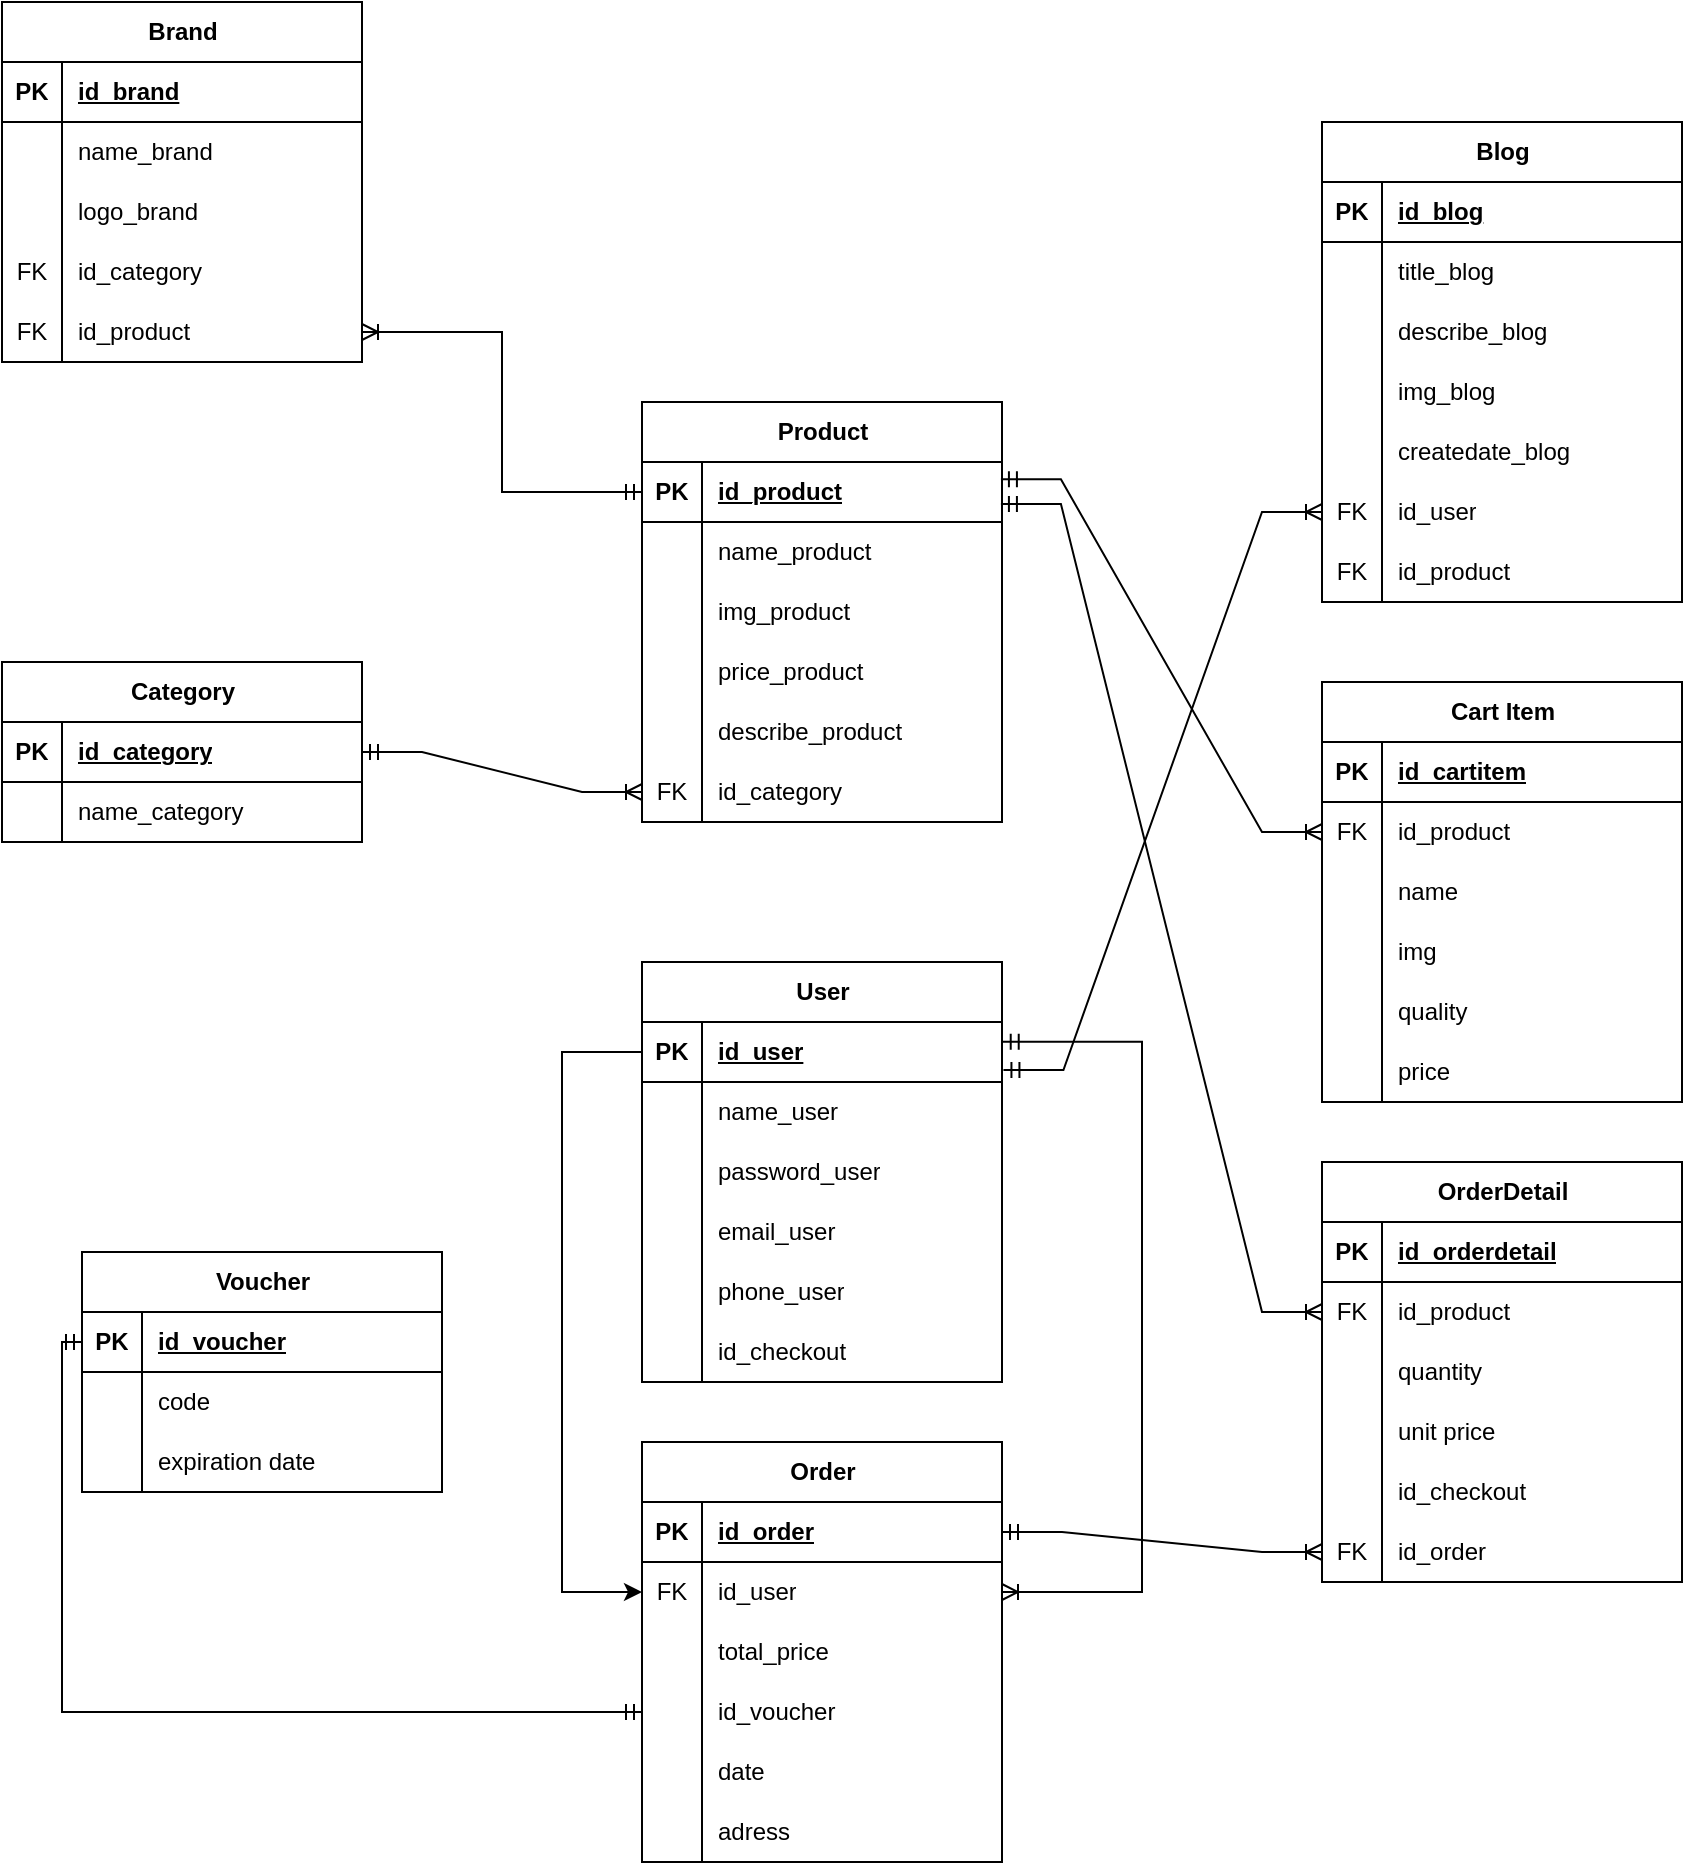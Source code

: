 <mxfile version="24.8.3">
  <diagram name="Page-1" id="K7slDZADMsd8zv0B4kbR">
    <mxGraphModel dx="1000" dy="497" grid="1" gridSize="10" guides="1" tooltips="1" connect="1" arrows="1" fold="1" page="1" pageScale="1" pageWidth="3300" pageHeight="4681" math="0" shadow="0">
      <root>
        <mxCell id="0" />
        <mxCell id="1" parent="0" />
        <mxCell id="FsPps8ygUMYfurW_3Z1m-11" value="Product" style="shape=table;startSize=30;container=1;collapsible=1;childLayout=tableLayout;fixedRows=1;rowLines=0;fontStyle=1;align=center;resizeLast=1;html=1;" parent="1" vertex="1">
          <mxGeometry x="990" y="390" width="180" height="210" as="geometry" />
        </mxCell>
        <mxCell id="FsPps8ygUMYfurW_3Z1m-12" value="" style="shape=tableRow;horizontal=0;startSize=0;swimlaneHead=0;swimlaneBody=0;fillColor=none;collapsible=0;dropTarget=0;points=[[0,0.5],[1,0.5]];portConstraint=eastwest;top=0;left=0;right=0;bottom=1;" parent="FsPps8ygUMYfurW_3Z1m-11" vertex="1">
          <mxGeometry y="30" width="180" height="30" as="geometry" />
        </mxCell>
        <mxCell id="FsPps8ygUMYfurW_3Z1m-13" value="PK" style="shape=partialRectangle;connectable=0;fillColor=none;top=0;left=0;bottom=0;right=0;fontStyle=1;overflow=hidden;whiteSpace=wrap;html=1;" parent="FsPps8ygUMYfurW_3Z1m-12" vertex="1">
          <mxGeometry width="30" height="30" as="geometry">
            <mxRectangle width="30" height="30" as="alternateBounds" />
          </mxGeometry>
        </mxCell>
        <mxCell id="FsPps8ygUMYfurW_3Z1m-14" value="id_product" style="shape=partialRectangle;connectable=0;fillColor=none;top=0;left=0;bottom=0;right=0;align=left;spacingLeft=6;fontStyle=5;overflow=hidden;whiteSpace=wrap;html=1;" parent="FsPps8ygUMYfurW_3Z1m-12" vertex="1">
          <mxGeometry x="30" width="150" height="30" as="geometry">
            <mxRectangle width="150" height="30" as="alternateBounds" />
          </mxGeometry>
        </mxCell>
        <mxCell id="FsPps8ygUMYfurW_3Z1m-15" value="" style="shape=tableRow;horizontal=0;startSize=0;swimlaneHead=0;swimlaneBody=0;fillColor=none;collapsible=0;dropTarget=0;points=[[0,0.5],[1,0.5]];portConstraint=eastwest;top=0;left=0;right=0;bottom=0;" parent="FsPps8ygUMYfurW_3Z1m-11" vertex="1">
          <mxGeometry y="60" width="180" height="30" as="geometry" />
        </mxCell>
        <mxCell id="FsPps8ygUMYfurW_3Z1m-16" value="" style="shape=partialRectangle;connectable=0;fillColor=none;top=0;left=0;bottom=0;right=0;editable=1;overflow=hidden;whiteSpace=wrap;html=1;" parent="FsPps8ygUMYfurW_3Z1m-15" vertex="1">
          <mxGeometry width="30" height="30" as="geometry">
            <mxRectangle width="30" height="30" as="alternateBounds" />
          </mxGeometry>
        </mxCell>
        <mxCell id="FsPps8ygUMYfurW_3Z1m-17" value="name_product" style="shape=partialRectangle;connectable=0;fillColor=none;top=0;left=0;bottom=0;right=0;align=left;spacingLeft=6;overflow=hidden;whiteSpace=wrap;html=1;" parent="FsPps8ygUMYfurW_3Z1m-15" vertex="1">
          <mxGeometry x="30" width="150" height="30" as="geometry">
            <mxRectangle width="150" height="30" as="alternateBounds" />
          </mxGeometry>
        </mxCell>
        <mxCell id="FsPps8ygUMYfurW_3Z1m-18" value="" style="shape=tableRow;horizontal=0;startSize=0;swimlaneHead=0;swimlaneBody=0;fillColor=none;collapsible=0;dropTarget=0;points=[[0,0.5],[1,0.5]];portConstraint=eastwest;top=0;left=0;right=0;bottom=0;" parent="FsPps8ygUMYfurW_3Z1m-11" vertex="1">
          <mxGeometry y="90" width="180" height="30" as="geometry" />
        </mxCell>
        <mxCell id="FsPps8ygUMYfurW_3Z1m-19" value="" style="shape=partialRectangle;connectable=0;fillColor=none;top=0;left=0;bottom=0;right=0;editable=1;overflow=hidden;whiteSpace=wrap;html=1;" parent="FsPps8ygUMYfurW_3Z1m-18" vertex="1">
          <mxGeometry width="30" height="30" as="geometry">
            <mxRectangle width="30" height="30" as="alternateBounds" />
          </mxGeometry>
        </mxCell>
        <mxCell id="FsPps8ygUMYfurW_3Z1m-20" value="img_product&lt;span style=&quot;white-space: pre;&quot;&gt;&#x9;&lt;/span&gt;" style="shape=partialRectangle;connectable=0;fillColor=none;top=0;left=0;bottom=0;right=0;align=left;spacingLeft=6;overflow=hidden;whiteSpace=wrap;html=1;" parent="FsPps8ygUMYfurW_3Z1m-18" vertex="1">
          <mxGeometry x="30" width="150" height="30" as="geometry">
            <mxRectangle width="150" height="30" as="alternateBounds" />
          </mxGeometry>
        </mxCell>
        <mxCell id="FsPps8ygUMYfurW_3Z1m-21" value="" style="shape=tableRow;horizontal=0;startSize=0;swimlaneHead=0;swimlaneBody=0;fillColor=none;collapsible=0;dropTarget=0;points=[[0,0.5],[1,0.5]];portConstraint=eastwest;top=0;left=0;right=0;bottom=0;" parent="FsPps8ygUMYfurW_3Z1m-11" vertex="1">
          <mxGeometry y="120" width="180" height="30" as="geometry" />
        </mxCell>
        <mxCell id="FsPps8ygUMYfurW_3Z1m-22" value="" style="shape=partialRectangle;connectable=0;fillColor=none;top=0;left=0;bottom=0;right=0;editable=1;overflow=hidden;whiteSpace=wrap;html=1;" parent="FsPps8ygUMYfurW_3Z1m-21" vertex="1">
          <mxGeometry width="30" height="30" as="geometry">
            <mxRectangle width="30" height="30" as="alternateBounds" />
          </mxGeometry>
        </mxCell>
        <mxCell id="FsPps8ygUMYfurW_3Z1m-23" value="price_product" style="shape=partialRectangle;connectable=0;fillColor=none;top=0;left=0;bottom=0;right=0;align=left;spacingLeft=6;overflow=hidden;whiteSpace=wrap;html=1;" parent="FsPps8ygUMYfurW_3Z1m-21" vertex="1">
          <mxGeometry x="30" width="150" height="30" as="geometry">
            <mxRectangle width="150" height="30" as="alternateBounds" />
          </mxGeometry>
        </mxCell>
        <mxCell id="FsPps8ygUMYfurW_3Z1m-24" value="" style="shape=tableRow;horizontal=0;startSize=0;swimlaneHead=0;swimlaneBody=0;fillColor=none;collapsible=0;dropTarget=0;points=[[0,0.5],[1,0.5]];portConstraint=eastwest;top=0;left=0;right=0;bottom=0;" parent="FsPps8ygUMYfurW_3Z1m-11" vertex="1">
          <mxGeometry y="150" width="180" height="30" as="geometry" />
        </mxCell>
        <mxCell id="FsPps8ygUMYfurW_3Z1m-25" value="" style="shape=partialRectangle;connectable=0;fillColor=none;top=0;left=0;bottom=0;right=0;editable=1;overflow=hidden;whiteSpace=wrap;html=1;" parent="FsPps8ygUMYfurW_3Z1m-24" vertex="1">
          <mxGeometry width="30" height="30" as="geometry">
            <mxRectangle width="30" height="30" as="alternateBounds" />
          </mxGeometry>
        </mxCell>
        <mxCell id="FsPps8ygUMYfurW_3Z1m-26" value="describe_product" style="shape=partialRectangle;connectable=0;fillColor=none;top=0;left=0;bottom=0;right=0;align=left;spacingLeft=6;overflow=hidden;whiteSpace=wrap;html=1;" parent="FsPps8ygUMYfurW_3Z1m-24" vertex="1">
          <mxGeometry x="30" width="150" height="30" as="geometry">
            <mxRectangle width="150" height="30" as="alternateBounds" />
          </mxGeometry>
        </mxCell>
        <mxCell id="FsPps8ygUMYfurW_3Z1m-27" value="" style="shape=tableRow;horizontal=0;startSize=0;swimlaneHead=0;swimlaneBody=0;fillColor=none;collapsible=0;dropTarget=0;points=[[0,0.5],[1,0.5]];portConstraint=eastwest;top=0;left=0;right=0;bottom=0;" parent="FsPps8ygUMYfurW_3Z1m-11" vertex="1">
          <mxGeometry y="180" width="180" height="30" as="geometry" />
        </mxCell>
        <mxCell id="FsPps8ygUMYfurW_3Z1m-28" value="FK" style="shape=partialRectangle;connectable=0;fillColor=none;top=0;left=0;bottom=0;right=0;editable=1;overflow=hidden;whiteSpace=wrap;html=1;" parent="FsPps8ygUMYfurW_3Z1m-27" vertex="1">
          <mxGeometry width="30" height="30" as="geometry">
            <mxRectangle width="30" height="30" as="alternateBounds" />
          </mxGeometry>
        </mxCell>
        <mxCell id="FsPps8ygUMYfurW_3Z1m-29" value="id_category" style="shape=partialRectangle;connectable=0;fillColor=none;top=0;left=0;bottom=0;right=0;align=left;spacingLeft=6;overflow=hidden;whiteSpace=wrap;html=1;" parent="FsPps8ygUMYfurW_3Z1m-27" vertex="1">
          <mxGeometry x="30" width="150" height="30" as="geometry">
            <mxRectangle width="150" height="30" as="alternateBounds" />
          </mxGeometry>
        </mxCell>
        <mxCell id="FsPps8ygUMYfurW_3Z1m-30" value="Category" style="shape=table;startSize=30;container=1;collapsible=1;childLayout=tableLayout;fixedRows=1;rowLines=0;fontStyle=1;align=center;resizeLast=1;html=1;" parent="1" vertex="1">
          <mxGeometry x="670" y="520" width="180" height="90" as="geometry" />
        </mxCell>
        <mxCell id="FsPps8ygUMYfurW_3Z1m-31" value="" style="shape=tableRow;horizontal=0;startSize=0;swimlaneHead=0;swimlaneBody=0;fillColor=none;collapsible=0;dropTarget=0;points=[[0,0.5],[1,0.5]];portConstraint=eastwest;top=0;left=0;right=0;bottom=1;" parent="FsPps8ygUMYfurW_3Z1m-30" vertex="1">
          <mxGeometry y="30" width="180" height="30" as="geometry" />
        </mxCell>
        <mxCell id="FsPps8ygUMYfurW_3Z1m-32" value="PK" style="shape=partialRectangle;connectable=0;fillColor=none;top=0;left=0;bottom=0;right=0;fontStyle=1;overflow=hidden;whiteSpace=wrap;html=1;" parent="FsPps8ygUMYfurW_3Z1m-31" vertex="1">
          <mxGeometry width="30" height="30" as="geometry">
            <mxRectangle width="30" height="30" as="alternateBounds" />
          </mxGeometry>
        </mxCell>
        <mxCell id="FsPps8ygUMYfurW_3Z1m-33" value="id_category" style="shape=partialRectangle;connectable=0;fillColor=none;top=0;left=0;bottom=0;right=0;align=left;spacingLeft=6;fontStyle=5;overflow=hidden;whiteSpace=wrap;html=1;" parent="FsPps8ygUMYfurW_3Z1m-31" vertex="1">
          <mxGeometry x="30" width="150" height="30" as="geometry">
            <mxRectangle width="150" height="30" as="alternateBounds" />
          </mxGeometry>
        </mxCell>
        <mxCell id="FsPps8ygUMYfurW_3Z1m-34" value="" style="shape=tableRow;horizontal=0;startSize=0;swimlaneHead=0;swimlaneBody=0;fillColor=none;collapsible=0;dropTarget=0;points=[[0,0.5],[1,0.5]];portConstraint=eastwest;top=0;left=0;right=0;bottom=0;" parent="FsPps8ygUMYfurW_3Z1m-30" vertex="1">
          <mxGeometry y="60" width="180" height="30" as="geometry" />
        </mxCell>
        <mxCell id="FsPps8ygUMYfurW_3Z1m-35" value="" style="shape=partialRectangle;connectable=0;fillColor=none;top=0;left=0;bottom=0;right=0;editable=1;overflow=hidden;whiteSpace=wrap;html=1;" parent="FsPps8ygUMYfurW_3Z1m-34" vertex="1">
          <mxGeometry width="30" height="30" as="geometry">
            <mxRectangle width="30" height="30" as="alternateBounds" />
          </mxGeometry>
        </mxCell>
        <mxCell id="FsPps8ygUMYfurW_3Z1m-36" value="name_category" style="shape=partialRectangle;connectable=0;fillColor=none;top=0;left=0;bottom=0;right=0;align=left;spacingLeft=6;overflow=hidden;whiteSpace=wrap;html=1;" parent="FsPps8ygUMYfurW_3Z1m-34" vertex="1">
          <mxGeometry x="30" width="150" height="30" as="geometry">
            <mxRectangle width="150" height="30" as="alternateBounds" />
          </mxGeometry>
        </mxCell>
        <mxCell id="FsPps8ygUMYfurW_3Z1m-49" value="OrderDetail" style="shape=table;startSize=30;container=1;collapsible=1;childLayout=tableLayout;fixedRows=1;rowLines=0;fontStyle=1;align=center;resizeLast=1;html=1;" parent="1" vertex="1">
          <mxGeometry x="1330" y="770" width="180" height="210" as="geometry" />
        </mxCell>
        <mxCell id="FsPps8ygUMYfurW_3Z1m-50" value="" style="shape=tableRow;horizontal=0;startSize=0;swimlaneHead=0;swimlaneBody=0;fillColor=none;collapsible=0;dropTarget=0;points=[[0,0.5],[1,0.5]];portConstraint=eastwest;top=0;left=0;right=0;bottom=1;" parent="FsPps8ygUMYfurW_3Z1m-49" vertex="1">
          <mxGeometry y="30" width="180" height="30" as="geometry" />
        </mxCell>
        <mxCell id="FsPps8ygUMYfurW_3Z1m-51" value="PK" style="shape=partialRectangle;connectable=0;fillColor=none;top=0;left=0;bottom=0;right=0;fontStyle=1;overflow=hidden;whiteSpace=wrap;html=1;" parent="FsPps8ygUMYfurW_3Z1m-50" vertex="1">
          <mxGeometry width="30" height="30" as="geometry">
            <mxRectangle width="30" height="30" as="alternateBounds" />
          </mxGeometry>
        </mxCell>
        <mxCell id="FsPps8ygUMYfurW_3Z1m-52" value="id_orderdetail" style="shape=partialRectangle;connectable=0;fillColor=none;top=0;left=0;bottom=0;right=0;align=left;spacingLeft=6;fontStyle=5;overflow=hidden;whiteSpace=wrap;html=1;" parent="FsPps8ygUMYfurW_3Z1m-50" vertex="1">
          <mxGeometry x="30" width="150" height="30" as="geometry">
            <mxRectangle width="150" height="30" as="alternateBounds" />
          </mxGeometry>
        </mxCell>
        <mxCell id="FsPps8ygUMYfurW_3Z1m-53" value="" style="shape=tableRow;horizontal=0;startSize=0;swimlaneHead=0;swimlaneBody=0;fillColor=none;collapsible=0;dropTarget=0;points=[[0,0.5],[1,0.5]];portConstraint=eastwest;top=0;left=0;right=0;bottom=0;" parent="FsPps8ygUMYfurW_3Z1m-49" vertex="1">
          <mxGeometry y="60" width="180" height="30" as="geometry" />
        </mxCell>
        <mxCell id="FsPps8ygUMYfurW_3Z1m-54" value="FK" style="shape=partialRectangle;connectable=0;fillColor=none;top=0;left=0;bottom=0;right=0;editable=1;overflow=hidden;whiteSpace=wrap;html=1;" parent="FsPps8ygUMYfurW_3Z1m-53" vertex="1">
          <mxGeometry width="30" height="30" as="geometry">
            <mxRectangle width="30" height="30" as="alternateBounds" />
          </mxGeometry>
        </mxCell>
        <mxCell id="FsPps8ygUMYfurW_3Z1m-55" value="id_product" style="shape=partialRectangle;connectable=0;fillColor=none;top=0;left=0;bottom=0;right=0;align=left;spacingLeft=6;overflow=hidden;whiteSpace=wrap;html=1;" parent="FsPps8ygUMYfurW_3Z1m-53" vertex="1">
          <mxGeometry x="30" width="150" height="30" as="geometry">
            <mxRectangle width="150" height="30" as="alternateBounds" />
          </mxGeometry>
        </mxCell>
        <mxCell id="FsPps8ygUMYfurW_3Z1m-56" value="" style="shape=tableRow;horizontal=0;startSize=0;swimlaneHead=0;swimlaneBody=0;fillColor=none;collapsible=0;dropTarget=0;points=[[0,0.5],[1,0.5]];portConstraint=eastwest;top=0;left=0;right=0;bottom=0;" parent="FsPps8ygUMYfurW_3Z1m-49" vertex="1">
          <mxGeometry y="90" width="180" height="30" as="geometry" />
        </mxCell>
        <mxCell id="FsPps8ygUMYfurW_3Z1m-57" value="" style="shape=partialRectangle;connectable=0;fillColor=none;top=0;left=0;bottom=0;right=0;editable=1;overflow=hidden;whiteSpace=wrap;html=1;" parent="FsPps8ygUMYfurW_3Z1m-56" vertex="1">
          <mxGeometry width="30" height="30" as="geometry">
            <mxRectangle width="30" height="30" as="alternateBounds" />
          </mxGeometry>
        </mxCell>
        <mxCell id="FsPps8ygUMYfurW_3Z1m-58" value="quantity" style="shape=partialRectangle;connectable=0;fillColor=none;top=0;left=0;bottom=0;right=0;align=left;spacingLeft=6;overflow=hidden;whiteSpace=wrap;html=1;" parent="FsPps8ygUMYfurW_3Z1m-56" vertex="1">
          <mxGeometry x="30" width="150" height="30" as="geometry">
            <mxRectangle width="150" height="30" as="alternateBounds" />
          </mxGeometry>
        </mxCell>
        <mxCell id="FsPps8ygUMYfurW_3Z1m-59" value="" style="shape=tableRow;horizontal=0;startSize=0;swimlaneHead=0;swimlaneBody=0;fillColor=none;collapsible=0;dropTarget=0;points=[[0,0.5],[1,0.5]];portConstraint=eastwest;top=0;left=0;right=0;bottom=0;" parent="FsPps8ygUMYfurW_3Z1m-49" vertex="1">
          <mxGeometry y="120" width="180" height="30" as="geometry" />
        </mxCell>
        <mxCell id="FsPps8ygUMYfurW_3Z1m-60" value="" style="shape=partialRectangle;connectable=0;fillColor=none;top=0;left=0;bottom=0;right=0;editable=1;overflow=hidden;whiteSpace=wrap;html=1;" parent="FsPps8ygUMYfurW_3Z1m-59" vertex="1">
          <mxGeometry width="30" height="30" as="geometry">
            <mxRectangle width="30" height="30" as="alternateBounds" />
          </mxGeometry>
        </mxCell>
        <mxCell id="FsPps8ygUMYfurW_3Z1m-61" value="unit price" style="shape=partialRectangle;connectable=0;fillColor=none;top=0;left=0;bottom=0;right=0;align=left;spacingLeft=6;overflow=hidden;whiteSpace=wrap;html=1;" parent="FsPps8ygUMYfurW_3Z1m-59" vertex="1">
          <mxGeometry x="30" width="150" height="30" as="geometry">
            <mxRectangle width="150" height="30" as="alternateBounds" />
          </mxGeometry>
        </mxCell>
        <mxCell id="FsPps8ygUMYfurW_3Z1m-62" value="" style="shape=tableRow;horizontal=0;startSize=0;swimlaneHead=0;swimlaneBody=0;fillColor=none;collapsible=0;dropTarget=0;points=[[0,0.5],[1,0.5]];portConstraint=eastwest;top=0;left=0;right=0;bottom=0;" parent="FsPps8ygUMYfurW_3Z1m-49" vertex="1">
          <mxGeometry y="150" width="180" height="30" as="geometry" />
        </mxCell>
        <mxCell id="FsPps8ygUMYfurW_3Z1m-63" value="" style="shape=partialRectangle;connectable=0;fillColor=none;top=0;left=0;bottom=0;right=0;editable=1;overflow=hidden;whiteSpace=wrap;html=1;" parent="FsPps8ygUMYfurW_3Z1m-62" vertex="1">
          <mxGeometry width="30" height="30" as="geometry">
            <mxRectangle width="30" height="30" as="alternateBounds" />
          </mxGeometry>
        </mxCell>
        <mxCell id="FsPps8ygUMYfurW_3Z1m-64" value="id_checkout" style="shape=partialRectangle;connectable=0;fillColor=none;top=0;left=0;bottom=0;right=0;align=left;spacingLeft=6;overflow=hidden;whiteSpace=wrap;html=1;" parent="FsPps8ygUMYfurW_3Z1m-62" vertex="1">
          <mxGeometry x="30" width="150" height="30" as="geometry">
            <mxRectangle width="150" height="30" as="alternateBounds" />
          </mxGeometry>
        </mxCell>
        <mxCell id="FsPps8ygUMYfurW_3Z1m-167" value="" style="shape=tableRow;horizontal=0;startSize=0;swimlaneHead=0;swimlaneBody=0;fillColor=none;collapsible=0;dropTarget=0;points=[[0,0.5],[1,0.5]];portConstraint=eastwest;top=0;left=0;right=0;bottom=0;" parent="FsPps8ygUMYfurW_3Z1m-49" vertex="1">
          <mxGeometry y="180" width="180" height="30" as="geometry" />
        </mxCell>
        <mxCell id="FsPps8ygUMYfurW_3Z1m-168" value="FK" style="shape=partialRectangle;connectable=0;fillColor=none;top=0;left=0;bottom=0;right=0;editable=1;overflow=hidden;whiteSpace=wrap;html=1;" parent="FsPps8ygUMYfurW_3Z1m-167" vertex="1">
          <mxGeometry width="30" height="30" as="geometry">
            <mxRectangle width="30" height="30" as="alternateBounds" />
          </mxGeometry>
        </mxCell>
        <mxCell id="FsPps8ygUMYfurW_3Z1m-169" value="id_order" style="shape=partialRectangle;connectable=0;fillColor=none;top=0;left=0;bottom=0;right=0;align=left;spacingLeft=6;overflow=hidden;whiteSpace=wrap;html=1;" parent="FsPps8ygUMYfurW_3Z1m-167" vertex="1">
          <mxGeometry x="30" width="150" height="30" as="geometry">
            <mxRectangle width="150" height="30" as="alternateBounds" />
          </mxGeometry>
        </mxCell>
        <mxCell id="FsPps8ygUMYfurW_3Z1m-86" value="User" style="shape=table;startSize=30;container=1;collapsible=1;childLayout=tableLayout;fixedRows=1;rowLines=0;fontStyle=1;align=center;resizeLast=1;html=1;" parent="1" vertex="1">
          <mxGeometry x="990" y="670" width="180" height="210" as="geometry" />
        </mxCell>
        <mxCell id="FsPps8ygUMYfurW_3Z1m-87" value="" style="shape=tableRow;horizontal=0;startSize=0;swimlaneHead=0;swimlaneBody=0;fillColor=none;collapsible=0;dropTarget=0;points=[[0,0.5],[1,0.5]];portConstraint=eastwest;top=0;left=0;right=0;bottom=1;" parent="FsPps8ygUMYfurW_3Z1m-86" vertex="1">
          <mxGeometry y="30" width="180" height="30" as="geometry" />
        </mxCell>
        <mxCell id="FsPps8ygUMYfurW_3Z1m-88" value="PK" style="shape=partialRectangle;connectable=0;fillColor=none;top=0;left=0;bottom=0;right=0;fontStyle=1;overflow=hidden;whiteSpace=wrap;html=1;" parent="FsPps8ygUMYfurW_3Z1m-87" vertex="1">
          <mxGeometry width="30" height="30" as="geometry">
            <mxRectangle width="30" height="30" as="alternateBounds" />
          </mxGeometry>
        </mxCell>
        <mxCell id="FsPps8ygUMYfurW_3Z1m-89" value="id_user" style="shape=partialRectangle;connectable=0;fillColor=none;top=0;left=0;bottom=0;right=0;align=left;spacingLeft=6;fontStyle=5;overflow=hidden;whiteSpace=wrap;html=1;" parent="FsPps8ygUMYfurW_3Z1m-87" vertex="1">
          <mxGeometry x="30" width="150" height="30" as="geometry">
            <mxRectangle width="150" height="30" as="alternateBounds" />
          </mxGeometry>
        </mxCell>
        <mxCell id="FsPps8ygUMYfurW_3Z1m-90" value="" style="shape=tableRow;horizontal=0;startSize=0;swimlaneHead=0;swimlaneBody=0;fillColor=none;collapsible=0;dropTarget=0;points=[[0,0.5],[1,0.5]];portConstraint=eastwest;top=0;left=0;right=0;bottom=0;" parent="FsPps8ygUMYfurW_3Z1m-86" vertex="1">
          <mxGeometry y="60" width="180" height="30" as="geometry" />
        </mxCell>
        <mxCell id="FsPps8ygUMYfurW_3Z1m-91" value="" style="shape=partialRectangle;connectable=0;fillColor=none;top=0;left=0;bottom=0;right=0;editable=1;overflow=hidden;whiteSpace=wrap;html=1;" parent="FsPps8ygUMYfurW_3Z1m-90" vertex="1">
          <mxGeometry width="30" height="30" as="geometry">
            <mxRectangle width="30" height="30" as="alternateBounds" />
          </mxGeometry>
        </mxCell>
        <mxCell id="FsPps8ygUMYfurW_3Z1m-92" value="name_user" style="shape=partialRectangle;connectable=0;fillColor=none;top=0;left=0;bottom=0;right=0;align=left;spacingLeft=6;overflow=hidden;whiteSpace=wrap;html=1;" parent="FsPps8ygUMYfurW_3Z1m-90" vertex="1">
          <mxGeometry x="30" width="150" height="30" as="geometry">
            <mxRectangle width="150" height="30" as="alternateBounds" />
          </mxGeometry>
        </mxCell>
        <mxCell id="FsPps8ygUMYfurW_3Z1m-93" value="" style="shape=tableRow;horizontal=0;startSize=0;swimlaneHead=0;swimlaneBody=0;fillColor=none;collapsible=0;dropTarget=0;points=[[0,0.5],[1,0.5]];portConstraint=eastwest;top=0;left=0;right=0;bottom=0;" parent="FsPps8ygUMYfurW_3Z1m-86" vertex="1">
          <mxGeometry y="90" width="180" height="30" as="geometry" />
        </mxCell>
        <mxCell id="FsPps8ygUMYfurW_3Z1m-94" value="" style="shape=partialRectangle;connectable=0;fillColor=none;top=0;left=0;bottom=0;right=0;editable=1;overflow=hidden;whiteSpace=wrap;html=1;" parent="FsPps8ygUMYfurW_3Z1m-93" vertex="1">
          <mxGeometry width="30" height="30" as="geometry">
            <mxRectangle width="30" height="30" as="alternateBounds" />
          </mxGeometry>
        </mxCell>
        <mxCell id="FsPps8ygUMYfurW_3Z1m-95" value="password_user" style="shape=partialRectangle;connectable=0;fillColor=none;top=0;left=0;bottom=0;right=0;align=left;spacingLeft=6;overflow=hidden;whiteSpace=wrap;html=1;" parent="FsPps8ygUMYfurW_3Z1m-93" vertex="1">
          <mxGeometry x="30" width="150" height="30" as="geometry">
            <mxRectangle width="150" height="30" as="alternateBounds" />
          </mxGeometry>
        </mxCell>
        <mxCell id="FsPps8ygUMYfurW_3Z1m-96" value="" style="shape=tableRow;horizontal=0;startSize=0;swimlaneHead=0;swimlaneBody=0;fillColor=none;collapsible=0;dropTarget=0;points=[[0,0.5],[1,0.5]];portConstraint=eastwest;top=0;left=0;right=0;bottom=0;" parent="FsPps8ygUMYfurW_3Z1m-86" vertex="1">
          <mxGeometry y="120" width="180" height="30" as="geometry" />
        </mxCell>
        <mxCell id="FsPps8ygUMYfurW_3Z1m-97" value="" style="shape=partialRectangle;connectable=0;fillColor=none;top=0;left=0;bottom=0;right=0;editable=1;overflow=hidden;whiteSpace=wrap;html=1;" parent="FsPps8ygUMYfurW_3Z1m-96" vertex="1">
          <mxGeometry width="30" height="30" as="geometry">
            <mxRectangle width="30" height="30" as="alternateBounds" />
          </mxGeometry>
        </mxCell>
        <mxCell id="FsPps8ygUMYfurW_3Z1m-98" value="email_user" style="shape=partialRectangle;connectable=0;fillColor=none;top=0;left=0;bottom=0;right=0;align=left;spacingLeft=6;overflow=hidden;whiteSpace=wrap;html=1;" parent="FsPps8ygUMYfurW_3Z1m-96" vertex="1">
          <mxGeometry x="30" width="150" height="30" as="geometry">
            <mxRectangle width="150" height="30" as="alternateBounds" />
          </mxGeometry>
        </mxCell>
        <mxCell id="FsPps8ygUMYfurW_3Z1m-99" value="" style="shape=tableRow;horizontal=0;startSize=0;swimlaneHead=0;swimlaneBody=0;fillColor=none;collapsible=0;dropTarget=0;points=[[0,0.5],[1,0.5]];portConstraint=eastwest;top=0;left=0;right=0;bottom=0;" parent="FsPps8ygUMYfurW_3Z1m-86" vertex="1">
          <mxGeometry y="150" width="180" height="30" as="geometry" />
        </mxCell>
        <mxCell id="FsPps8ygUMYfurW_3Z1m-100" value="" style="shape=partialRectangle;connectable=0;fillColor=none;top=0;left=0;bottom=0;right=0;editable=1;overflow=hidden;whiteSpace=wrap;html=1;" parent="FsPps8ygUMYfurW_3Z1m-99" vertex="1">
          <mxGeometry width="30" height="30" as="geometry">
            <mxRectangle width="30" height="30" as="alternateBounds" />
          </mxGeometry>
        </mxCell>
        <mxCell id="FsPps8ygUMYfurW_3Z1m-101" value="phone_user" style="shape=partialRectangle;connectable=0;fillColor=none;top=0;left=0;bottom=0;right=0;align=left;spacingLeft=6;overflow=hidden;whiteSpace=wrap;html=1;" parent="FsPps8ygUMYfurW_3Z1m-99" vertex="1">
          <mxGeometry x="30" width="150" height="30" as="geometry">
            <mxRectangle width="150" height="30" as="alternateBounds" />
          </mxGeometry>
        </mxCell>
        <mxCell id="FsPps8ygUMYfurW_3Z1m-102" value="" style="shape=tableRow;horizontal=0;startSize=0;swimlaneHead=0;swimlaneBody=0;fillColor=none;collapsible=0;dropTarget=0;points=[[0,0.5],[1,0.5]];portConstraint=eastwest;top=0;left=0;right=0;bottom=0;" parent="FsPps8ygUMYfurW_3Z1m-86" vertex="1">
          <mxGeometry y="180" width="180" height="30" as="geometry" />
        </mxCell>
        <mxCell id="FsPps8ygUMYfurW_3Z1m-103" value="" style="shape=partialRectangle;connectable=0;fillColor=none;top=0;left=0;bottom=0;right=0;editable=1;overflow=hidden;whiteSpace=wrap;html=1;" parent="FsPps8ygUMYfurW_3Z1m-102" vertex="1">
          <mxGeometry width="30" height="30" as="geometry">
            <mxRectangle width="30" height="30" as="alternateBounds" />
          </mxGeometry>
        </mxCell>
        <mxCell id="FsPps8ygUMYfurW_3Z1m-104" value="id_checkout" style="shape=partialRectangle;connectable=0;fillColor=none;top=0;left=0;bottom=0;right=0;align=left;spacingLeft=6;overflow=hidden;whiteSpace=wrap;html=1;" parent="FsPps8ygUMYfurW_3Z1m-102" vertex="1">
          <mxGeometry x="30" width="150" height="30" as="geometry">
            <mxRectangle width="150" height="30" as="alternateBounds" />
          </mxGeometry>
        </mxCell>
        <mxCell id="FsPps8ygUMYfurW_3Z1m-105" value="Voucher" style="shape=table;startSize=30;container=1;collapsible=1;childLayout=tableLayout;fixedRows=1;rowLines=0;fontStyle=1;align=center;resizeLast=1;html=1;" parent="1" vertex="1">
          <mxGeometry x="710" y="815" width="180" height="120" as="geometry" />
        </mxCell>
        <mxCell id="FsPps8ygUMYfurW_3Z1m-106" value="" style="shape=tableRow;horizontal=0;startSize=0;swimlaneHead=0;swimlaneBody=0;fillColor=none;collapsible=0;dropTarget=0;points=[[0,0.5],[1,0.5]];portConstraint=eastwest;top=0;left=0;right=0;bottom=1;" parent="FsPps8ygUMYfurW_3Z1m-105" vertex="1">
          <mxGeometry y="30" width="180" height="30" as="geometry" />
        </mxCell>
        <mxCell id="FsPps8ygUMYfurW_3Z1m-107" value="PK" style="shape=partialRectangle;connectable=0;fillColor=none;top=0;left=0;bottom=0;right=0;fontStyle=1;overflow=hidden;whiteSpace=wrap;html=1;" parent="FsPps8ygUMYfurW_3Z1m-106" vertex="1">
          <mxGeometry width="30" height="30" as="geometry">
            <mxRectangle width="30" height="30" as="alternateBounds" />
          </mxGeometry>
        </mxCell>
        <mxCell id="FsPps8ygUMYfurW_3Z1m-108" value="id_voucher" style="shape=partialRectangle;connectable=0;fillColor=none;top=0;left=0;bottom=0;right=0;align=left;spacingLeft=6;fontStyle=5;overflow=hidden;whiteSpace=wrap;html=1;" parent="FsPps8ygUMYfurW_3Z1m-106" vertex="1">
          <mxGeometry x="30" width="150" height="30" as="geometry">
            <mxRectangle width="150" height="30" as="alternateBounds" />
          </mxGeometry>
        </mxCell>
        <mxCell id="FsPps8ygUMYfurW_3Z1m-109" value="" style="shape=tableRow;horizontal=0;startSize=0;swimlaneHead=0;swimlaneBody=0;fillColor=none;collapsible=0;dropTarget=0;points=[[0,0.5],[1,0.5]];portConstraint=eastwest;top=0;left=0;right=0;bottom=0;" parent="FsPps8ygUMYfurW_3Z1m-105" vertex="1">
          <mxGeometry y="60" width="180" height="30" as="geometry" />
        </mxCell>
        <mxCell id="FsPps8ygUMYfurW_3Z1m-110" value="" style="shape=partialRectangle;connectable=0;fillColor=none;top=0;left=0;bottom=0;right=0;editable=1;overflow=hidden;whiteSpace=wrap;html=1;" parent="FsPps8ygUMYfurW_3Z1m-109" vertex="1">
          <mxGeometry width="30" height="30" as="geometry">
            <mxRectangle width="30" height="30" as="alternateBounds" />
          </mxGeometry>
        </mxCell>
        <mxCell id="FsPps8ygUMYfurW_3Z1m-111" value="code" style="shape=partialRectangle;connectable=0;fillColor=none;top=0;left=0;bottom=0;right=0;align=left;spacingLeft=6;overflow=hidden;whiteSpace=wrap;html=1;" parent="FsPps8ygUMYfurW_3Z1m-109" vertex="1">
          <mxGeometry x="30" width="150" height="30" as="geometry">
            <mxRectangle width="150" height="30" as="alternateBounds" />
          </mxGeometry>
        </mxCell>
        <mxCell id="FsPps8ygUMYfurW_3Z1m-112" value="" style="shape=tableRow;horizontal=0;startSize=0;swimlaneHead=0;swimlaneBody=0;fillColor=none;collapsible=0;dropTarget=0;points=[[0,0.5],[1,0.5]];portConstraint=eastwest;top=0;left=0;right=0;bottom=0;" parent="FsPps8ygUMYfurW_3Z1m-105" vertex="1">
          <mxGeometry y="90" width="180" height="30" as="geometry" />
        </mxCell>
        <mxCell id="FsPps8ygUMYfurW_3Z1m-113" value="" style="shape=partialRectangle;connectable=0;fillColor=none;top=0;left=0;bottom=0;right=0;editable=1;overflow=hidden;whiteSpace=wrap;html=1;" parent="FsPps8ygUMYfurW_3Z1m-112" vertex="1">
          <mxGeometry width="30" height="30" as="geometry">
            <mxRectangle width="30" height="30" as="alternateBounds" />
          </mxGeometry>
        </mxCell>
        <mxCell id="FsPps8ygUMYfurW_3Z1m-114" value="expiration date" style="shape=partialRectangle;connectable=0;fillColor=none;top=0;left=0;bottom=0;right=0;align=left;spacingLeft=6;overflow=hidden;whiteSpace=wrap;html=1;" parent="FsPps8ygUMYfurW_3Z1m-112" vertex="1">
          <mxGeometry x="30" width="150" height="30" as="geometry">
            <mxRectangle width="150" height="30" as="alternateBounds" />
          </mxGeometry>
        </mxCell>
        <mxCell id="FsPps8ygUMYfurW_3Z1m-115" value="Cart Item" style="shape=table;startSize=30;container=1;collapsible=1;childLayout=tableLayout;fixedRows=1;rowLines=0;fontStyle=1;align=center;resizeLast=1;html=1;" parent="1" vertex="1">
          <mxGeometry x="1330" y="530" width="180" height="210" as="geometry" />
        </mxCell>
        <mxCell id="FsPps8ygUMYfurW_3Z1m-116" value="" style="shape=tableRow;horizontal=0;startSize=0;swimlaneHead=0;swimlaneBody=0;fillColor=none;collapsible=0;dropTarget=0;points=[[0,0.5],[1,0.5]];portConstraint=eastwest;top=0;left=0;right=0;bottom=1;" parent="FsPps8ygUMYfurW_3Z1m-115" vertex="1">
          <mxGeometry y="30" width="180" height="30" as="geometry" />
        </mxCell>
        <mxCell id="FsPps8ygUMYfurW_3Z1m-117" value="PK" style="shape=partialRectangle;connectable=0;fillColor=none;top=0;left=0;bottom=0;right=0;fontStyle=1;overflow=hidden;whiteSpace=wrap;html=1;" parent="FsPps8ygUMYfurW_3Z1m-116" vertex="1">
          <mxGeometry width="30" height="30" as="geometry">
            <mxRectangle width="30" height="30" as="alternateBounds" />
          </mxGeometry>
        </mxCell>
        <mxCell id="FsPps8ygUMYfurW_3Z1m-118" value="id_cartitem" style="shape=partialRectangle;connectable=0;fillColor=none;top=0;left=0;bottom=0;right=0;align=left;spacingLeft=6;fontStyle=5;overflow=hidden;whiteSpace=wrap;html=1;" parent="FsPps8ygUMYfurW_3Z1m-116" vertex="1">
          <mxGeometry x="30" width="150" height="30" as="geometry">
            <mxRectangle width="150" height="30" as="alternateBounds" />
          </mxGeometry>
        </mxCell>
        <mxCell id="FsPps8ygUMYfurW_3Z1m-119" value="" style="shape=tableRow;horizontal=0;startSize=0;swimlaneHead=0;swimlaneBody=0;fillColor=none;collapsible=0;dropTarget=0;points=[[0,0.5],[1,0.5]];portConstraint=eastwest;top=0;left=0;right=0;bottom=0;" parent="FsPps8ygUMYfurW_3Z1m-115" vertex="1">
          <mxGeometry y="60" width="180" height="30" as="geometry" />
        </mxCell>
        <mxCell id="FsPps8ygUMYfurW_3Z1m-120" value="FK" style="shape=partialRectangle;connectable=0;fillColor=none;top=0;left=0;bottom=0;right=0;editable=1;overflow=hidden;whiteSpace=wrap;html=1;" parent="FsPps8ygUMYfurW_3Z1m-119" vertex="1">
          <mxGeometry width="30" height="30" as="geometry">
            <mxRectangle width="30" height="30" as="alternateBounds" />
          </mxGeometry>
        </mxCell>
        <mxCell id="FsPps8ygUMYfurW_3Z1m-121" value="id_product" style="shape=partialRectangle;connectable=0;fillColor=none;top=0;left=0;bottom=0;right=0;align=left;spacingLeft=6;overflow=hidden;whiteSpace=wrap;html=1;" parent="FsPps8ygUMYfurW_3Z1m-119" vertex="1">
          <mxGeometry x="30" width="150" height="30" as="geometry">
            <mxRectangle width="150" height="30" as="alternateBounds" />
          </mxGeometry>
        </mxCell>
        <mxCell id="FsPps8ygUMYfurW_3Z1m-122" value="" style="shape=tableRow;horizontal=0;startSize=0;swimlaneHead=0;swimlaneBody=0;fillColor=none;collapsible=0;dropTarget=0;points=[[0,0.5],[1,0.5]];portConstraint=eastwest;top=0;left=0;right=0;bottom=0;" parent="FsPps8ygUMYfurW_3Z1m-115" vertex="1">
          <mxGeometry y="90" width="180" height="30" as="geometry" />
        </mxCell>
        <mxCell id="FsPps8ygUMYfurW_3Z1m-123" value="" style="shape=partialRectangle;connectable=0;fillColor=none;top=0;left=0;bottom=0;right=0;editable=1;overflow=hidden;whiteSpace=wrap;html=1;" parent="FsPps8ygUMYfurW_3Z1m-122" vertex="1">
          <mxGeometry width="30" height="30" as="geometry">
            <mxRectangle width="30" height="30" as="alternateBounds" />
          </mxGeometry>
        </mxCell>
        <mxCell id="FsPps8ygUMYfurW_3Z1m-124" value="name" style="shape=partialRectangle;connectable=0;fillColor=none;top=0;left=0;bottom=0;right=0;align=left;spacingLeft=6;overflow=hidden;whiteSpace=wrap;html=1;" parent="FsPps8ygUMYfurW_3Z1m-122" vertex="1">
          <mxGeometry x="30" width="150" height="30" as="geometry">
            <mxRectangle width="150" height="30" as="alternateBounds" />
          </mxGeometry>
        </mxCell>
        <mxCell id="FsPps8ygUMYfurW_3Z1m-125" value="" style="shape=tableRow;horizontal=0;startSize=0;swimlaneHead=0;swimlaneBody=0;fillColor=none;collapsible=0;dropTarget=0;points=[[0,0.5],[1,0.5]];portConstraint=eastwest;top=0;left=0;right=0;bottom=0;" parent="FsPps8ygUMYfurW_3Z1m-115" vertex="1">
          <mxGeometry y="120" width="180" height="30" as="geometry" />
        </mxCell>
        <mxCell id="FsPps8ygUMYfurW_3Z1m-126" value="" style="shape=partialRectangle;connectable=0;fillColor=none;top=0;left=0;bottom=0;right=0;editable=1;overflow=hidden;whiteSpace=wrap;html=1;" parent="FsPps8ygUMYfurW_3Z1m-125" vertex="1">
          <mxGeometry width="30" height="30" as="geometry">
            <mxRectangle width="30" height="30" as="alternateBounds" />
          </mxGeometry>
        </mxCell>
        <mxCell id="FsPps8ygUMYfurW_3Z1m-127" value="img" style="shape=partialRectangle;connectable=0;fillColor=none;top=0;left=0;bottom=0;right=0;align=left;spacingLeft=6;overflow=hidden;whiteSpace=wrap;html=1;" parent="FsPps8ygUMYfurW_3Z1m-125" vertex="1">
          <mxGeometry x="30" width="150" height="30" as="geometry">
            <mxRectangle width="150" height="30" as="alternateBounds" />
          </mxGeometry>
        </mxCell>
        <mxCell id="FsPps8ygUMYfurW_3Z1m-128" value="" style="shape=tableRow;horizontal=0;startSize=0;swimlaneHead=0;swimlaneBody=0;fillColor=none;collapsible=0;dropTarget=0;points=[[0,0.5],[1,0.5]];portConstraint=eastwest;top=0;left=0;right=0;bottom=0;" parent="FsPps8ygUMYfurW_3Z1m-115" vertex="1">
          <mxGeometry y="150" width="180" height="30" as="geometry" />
        </mxCell>
        <mxCell id="FsPps8ygUMYfurW_3Z1m-129" value="" style="shape=partialRectangle;connectable=0;fillColor=none;top=0;left=0;bottom=0;right=0;editable=1;overflow=hidden;whiteSpace=wrap;html=1;" parent="FsPps8ygUMYfurW_3Z1m-128" vertex="1">
          <mxGeometry width="30" height="30" as="geometry">
            <mxRectangle width="30" height="30" as="alternateBounds" />
          </mxGeometry>
        </mxCell>
        <mxCell id="FsPps8ygUMYfurW_3Z1m-130" value="quality" style="shape=partialRectangle;connectable=0;fillColor=none;top=0;left=0;bottom=0;right=0;align=left;spacingLeft=6;overflow=hidden;whiteSpace=wrap;html=1;" parent="FsPps8ygUMYfurW_3Z1m-128" vertex="1">
          <mxGeometry x="30" width="150" height="30" as="geometry">
            <mxRectangle width="150" height="30" as="alternateBounds" />
          </mxGeometry>
        </mxCell>
        <mxCell id="FsPps8ygUMYfurW_3Z1m-131" value="" style="shape=tableRow;horizontal=0;startSize=0;swimlaneHead=0;swimlaneBody=0;fillColor=none;collapsible=0;dropTarget=0;points=[[0,0.5],[1,0.5]];portConstraint=eastwest;top=0;left=0;right=0;bottom=0;" parent="FsPps8ygUMYfurW_3Z1m-115" vertex="1">
          <mxGeometry y="180" width="180" height="30" as="geometry" />
        </mxCell>
        <mxCell id="FsPps8ygUMYfurW_3Z1m-132" value="" style="shape=partialRectangle;connectable=0;fillColor=none;top=0;left=0;bottom=0;right=0;editable=1;overflow=hidden;whiteSpace=wrap;html=1;" parent="FsPps8ygUMYfurW_3Z1m-131" vertex="1">
          <mxGeometry width="30" height="30" as="geometry">
            <mxRectangle width="30" height="30" as="alternateBounds" />
          </mxGeometry>
        </mxCell>
        <mxCell id="FsPps8ygUMYfurW_3Z1m-133" value="price" style="shape=partialRectangle;connectable=0;fillColor=none;top=0;left=0;bottom=0;right=0;align=left;spacingLeft=6;overflow=hidden;whiteSpace=wrap;html=1;" parent="FsPps8ygUMYfurW_3Z1m-131" vertex="1">
          <mxGeometry x="30" width="150" height="30" as="geometry">
            <mxRectangle width="150" height="30" as="alternateBounds" />
          </mxGeometry>
        </mxCell>
        <mxCell id="FsPps8ygUMYfurW_3Z1m-136" value="Order" style="shape=table;startSize=30;container=1;collapsible=1;childLayout=tableLayout;fixedRows=1;rowLines=0;fontStyle=1;align=center;resizeLast=1;html=1;" parent="1" vertex="1">
          <mxGeometry x="990" y="910" width="180" height="210" as="geometry" />
        </mxCell>
        <mxCell id="FsPps8ygUMYfurW_3Z1m-137" value="" style="shape=tableRow;horizontal=0;startSize=0;swimlaneHead=0;swimlaneBody=0;fillColor=none;collapsible=0;dropTarget=0;points=[[0,0.5],[1,0.5]];portConstraint=eastwest;top=0;left=0;right=0;bottom=1;" parent="FsPps8ygUMYfurW_3Z1m-136" vertex="1">
          <mxGeometry y="30" width="180" height="30" as="geometry" />
        </mxCell>
        <mxCell id="FsPps8ygUMYfurW_3Z1m-138" value="PK" style="shape=partialRectangle;connectable=0;fillColor=none;top=0;left=0;bottom=0;right=0;fontStyle=1;overflow=hidden;whiteSpace=wrap;html=1;" parent="FsPps8ygUMYfurW_3Z1m-137" vertex="1">
          <mxGeometry width="30" height="30" as="geometry">
            <mxRectangle width="30" height="30" as="alternateBounds" />
          </mxGeometry>
        </mxCell>
        <mxCell id="FsPps8ygUMYfurW_3Z1m-139" value="id_order" style="shape=partialRectangle;connectable=0;fillColor=none;top=0;left=0;bottom=0;right=0;align=left;spacingLeft=6;fontStyle=5;overflow=hidden;whiteSpace=wrap;html=1;" parent="FsPps8ygUMYfurW_3Z1m-137" vertex="1">
          <mxGeometry x="30" width="150" height="30" as="geometry">
            <mxRectangle width="150" height="30" as="alternateBounds" />
          </mxGeometry>
        </mxCell>
        <mxCell id="FsPps8ygUMYfurW_3Z1m-140" value="" style="shape=tableRow;horizontal=0;startSize=0;swimlaneHead=0;swimlaneBody=0;fillColor=none;collapsible=0;dropTarget=0;points=[[0,0.5],[1,0.5]];portConstraint=eastwest;top=0;left=0;right=0;bottom=0;" parent="FsPps8ygUMYfurW_3Z1m-136" vertex="1">
          <mxGeometry y="60" width="180" height="30" as="geometry" />
        </mxCell>
        <mxCell id="FsPps8ygUMYfurW_3Z1m-141" value="FK" style="shape=partialRectangle;connectable=0;fillColor=none;top=0;left=0;bottom=0;right=0;editable=1;overflow=hidden;whiteSpace=wrap;html=1;" parent="FsPps8ygUMYfurW_3Z1m-140" vertex="1">
          <mxGeometry width="30" height="30" as="geometry">
            <mxRectangle width="30" height="30" as="alternateBounds" />
          </mxGeometry>
        </mxCell>
        <mxCell id="FsPps8ygUMYfurW_3Z1m-142" value="id_user" style="shape=partialRectangle;connectable=0;fillColor=none;top=0;left=0;bottom=0;right=0;align=left;spacingLeft=6;overflow=hidden;whiteSpace=wrap;html=1;" parent="FsPps8ygUMYfurW_3Z1m-140" vertex="1">
          <mxGeometry x="30" width="150" height="30" as="geometry">
            <mxRectangle width="150" height="30" as="alternateBounds" />
          </mxGeometry>
        </mxCell>
        <mxCell id="FsPps8ygUMYfurW_3Z1m-146" value="" style="shape=tableRow;horizontal=0;startSize=0;swimlaneHead=0;swimlaneBody=0;fillColor=none;collapsible=0;dropTarget=0;points=[[0,0.5],[1,0.5]];portConstraint=eastwest;top=0;left=0;right=0;bottom=0;" parent="FsPps8ygUMYfurW_3Z1m-136" vertex="1">
          <mxGeometry y="90" width="180" height="30" as="geometry" />
        </mxCell>
        <mxCell id="FsPps8ygUMYfurW_3Z1m-147" value="" style="shape=partialRectangle;connectable=0;fillColor=none;top=0;left=0;bottom=0;right=0;editable=1;overflow=hidden;whiteSpace=wrap;html=1;" parent="FsPps8ygUMYfurW_3Z1m-146" vertex="1">
          <mxGeometry width="30" height="30" as="geometry">
            <mxRectangle width="30" height="30" as="alternateBounds" />
          </mxGeometry>
        </mxCell>
        <mxCell id="FsPps8ygUMYfurW_3Z1m-148" value="total_price" style="shape=partialRectangle;connectable=0;fillColor=none;top=0;left=0;bottom=0;right=0;align=left;spacingLeft=6;overflow=hidden;whiteSpace=wrap;html=1;" parent="FsPps8ygUMYfurW_3Z1m-146" vertex="1">
          <mxGeometry x="30" width="150" height="30" as="geometry">
            <mxRectangle width="150" height="30" as="alternateBounds" />
          </mxGeometry>
        </mxCell>
        <mxCell id="D9UsTLARHpV65Iocpfjq-1" value="" style="shape=tableRow;horizontal=0;startSize=0;swimlaneHead=0;swimlaneBody=0;fillColor=none;collapsible=0;dropTarget=0;points=[[0,0.5],[1,0.5]];portConstraint=eastwest;top=0;left=0;right=0;bottom=0;" vertex="1" parent="FsPps8ygUMYfurW_3Z1m-136">
          <mxGeometry y="120" width="180" height="30" as="geometry" />
        </mxCell>
        <mxCell id="D9UsTLARHpV65Iocpfjq-2" value="" style="shape=partialRectangle;connectable=0;fillColor=none;top=0;left=0;bottom=0;right=0;editable=1;overflow=hidden;whiteSpace=wrap;html=1;" vertex="1" parent="D9UsTLARHpV65Iocpfjq-1">
          <mxGeometry width="30" height="30" as="geometry">
            <mxRectangle width="30" height="30" as="alternateBounds" />
          </mxGeometry>
        </mxCell>
        <mxCell id="D9UsTLARHpV65Iocpfjq-3" value="id_voucher" style="shape=partialRectangle;connectable=0;fillColor=none;top=0;left=0;bottom=0;right=0;align=left;spacingLeft=6;overflow=hidden;whiteSpace=wrap;html=1;" vertex="1" parent="D9UsTLARHpV65Iocpfjq-1">
          <mxGeometry x="30" width="150" height="30" as="geometry">
            <mxRectangle width="150" height="30" as="alternateBounds" />
          </mxGeometry>
        </mxCell>
        <mxCell id="D9UsTLARHpV65Iocpfjq-4" value="" style="shape=tableRow;horizontal=0;startSize=0;swimlaneHead=0;swimlaneBody=0;fillColor=none;collapsible=0;dropTarget=0;points=[[0,0.5],[1,0.5]];portConstraint=eastwest;top=0;left=0;right=0;bottom=0;" vertex="1" parent="FsPps8ygUMYfurW_3Z1m-136">
          <mxGeometry y="150" width="180" height="30" as="geometry" />
        </mxCell>
        <mxCell id="D9UsTLARHpV65Iocpfjq-5" value="" style="shape=partialRectangle;connectable=0;fillColor=none;top=0;left=0;bottom=0;right=0;editable=1;overflow=hidden;whiteSpace=wrap;html=1;" vertex="1" parent="D9UsTLARHpV65Iocpfjq-4">
          <mxGeometry width="30" height="30" as="geometry">
            <mxRectangle width="30" height="30" as="alternateBounds" />
          </mxGeometry>
        </mxCell>
        <mxCell id="D9UsTLARHpV65Iocpfjq-6" value="date" style="shape=partialRectangle;connectable=0;fillColor=none;top=0;left=0;bottom=0;right=0;align=left;spacingLeft=6;overflow=hidden;whiteSpace=wrap;html=1;" vertex="1" parent="D9UsTLARHpV65Iocpfjq-4">
          <mxGeometry x="30" width="150" height="30" as="geometry">
            <mxRectangle width="150" height="30" as="alternateBounds" />
          </mxGeometry>
        </mxCell>
        <mxCell id="D9UsTLARHpV65Iocpfjq-7" value="" style="shape=tableRow;horizontal=0;startSize=0;swimlaneHead=0;swimlaneBody=0;fillColor=none;collapsible=0;dropTarget=0;points=[[0,0.5],[1,0.5]];portConstraint=eastwest;top=0;left=0;right=0;bottom=0;" vertex="1" parent="FsPps8ygUMYfurW_3Z1m-136">
          <mxGeometry y="180" width="180" height="30" as="geometry" />
        </mxCell>
        <mxCell id="D9UsTLARHpV65Iocpfjq-8" value="" style="shape=partialRectangle;connectable=0;fillColor=none;top=0;left=0;bottom=0;right=0;editable=1;overflow=hidden;whiteSpace=wrap;html=1;" vertex="1" parent="D9UsTLARHpV65Iocpfjq-7">
          <mxGeometry width="30" height="30" as="geometry">
            <mxRectangle width="30" height="30" as="alternateBounds" />
          </mxGeometry>
        </mxCell>
        <mxCell id="D9UsTLARHpV65Iocpfjq-9" value="adress" style="shape=partialRectangle;connectable=0;fillColor=none;top=0;left=0;bottom=0;right=0;align=left;spacingLeft=6;overflow=hidden;whiteSpace=wrap;html=1;" vertex="1" parent="D9UsTLARHpV65Iocpfjq-7">
          <mxGeometry x="30" width="150" height="30" as="geometry">
            <mxRectangle width="150" height="30" as="alternateBounds" />
          </mxGeometry>
        </mxCell>
        <mxCell id="FsPps8ygUMYfurW_3Z1m-156" value="" style="edgeStyle=entityRelationEdgeStyle;fontSize=12;html=1;endArrow=ERmandOne;startArrow=ERoneToMany;rounded=0;entryX=1;entryY=0.5;entryDx=0;entryDy=0;endFill=0;startFill=0;" parent="1" source="FsPps8ygUMYfurW_3Z1m-27" target="FsPps8ygUMYfurW_3Z1m-31" edge="1">
          <mxGeometry width="100" height="100" relative="1" as="geometry">
            <mxPoint x="730.72" y="730" as="sourcePoint" />
            <mxPoint x="830.72" y="630" as="targetPoint" />
          </mxGeometry>
        </mxCell>
        <mxCell id="FsPps8ygUMYfurW_3Z1m-170" value="" style="edgeStyle=entityRelationEdgeStyle;fontSize=12;html=1;endArrow=ERoneToMany;startArrow=ERmandOne;rounded=0;entryX=0;entryY=0.5;entryDx=0;entryDy=0;exitX=1;exitY=0.5;exitDx=0;exitDy=0;" parent="1" source="FsPps8ygUMYfurW_3Z1m-137" target="FsPps8ygUMYfurW_3Z1m-167" edge="1">
          <mxGeometry width="100" height="100" relative="1" as="geometry">
            <mxPoint x="910.72" y="930" as="sourcePoint" />
            <mxPoint x="1010.72" y="830" as="targetPoint" />
          </mxGeometry>
        </mxCell>
        <mxCell id="FsPps8ygUMYfurW_3Z1m-171" value="" style="edgeStyle=entityRelationEdgeStyle;fontSize=12;html=1;endArrow=ERoneToMany;startArrow=ERmandOne;rounded=0;exitX=0.997;exitY=0.699;exitDx=0;exitDy=0;entryX=0;entryY=0.5;entryDx=0;entryDy=0;exitPerimeter=0;" parent="1" source="FsPps8ygUMYfurW_3Z1m-12" target="FsPps8ygUMYfurW_3Z1m-53" edge="1">
          <mxGeometry width="100" height="100" relative="1" as="geometry">
            <mxPoint x="1250.72" y="455" as="sourcePoint" />
            <mxPoint x="1240.72" y="855" as="targetPoint" />
          </mxGeometry>
        </mxCell>
        <mxCell id="FsPps8ygUMYfurW_3Z1m-173" value="" style="edgeStyle=orthogonalEdgeStyle;fontSize=12;html=1;endArrow=ERoneToMany;startArrow=ERmandOne;rounded=0;exitX=1.002;exitY=0.329;exitDx=0;exitDy=0;entryX=1;entryY=0.5;entryDx=0;entryDy=0;exitPerimeter=0;" parent="1" source="FsPps8ygUMYfurW_3Z1m-87" target="FsPps8ygUMYfurW_3Z1m-140" edge="1">
          <mxGeometry width="100" height="100" relative="1" as="geometry">
            <mxPoint x="780" y="930" as="sourcePoint" />
            <mxPoint x="880" y="830" as="targetPoint" />
            <Array as="points">
              <mxPoint x="1240" y="710" />
              <mxPoint x="1240" y="985" />
            </Array>
          </mxGeometry>
        </mxCell>
        <mxCell id="FsPps8ygUMYfurW_3Z1m-175" value="" style="edgeStyle=entityRelationEdgeStyle;fontSize=12;html=1;endArrow=ERoneToMany;startArrow=ERmandOne;rounded=0;entryX=0;entryY=0.5;entryDx=0;entryDy=0;exitX=0.997;exitY=0.287;exitDx=0;exitDy=0;exitPerimeter=0;" parent="1" source="FsPps8ygUMYfurW_3Z1m-12" target="FsPps8ygUMYfurW_3Z1m-119" edge="1">
          <mxGeometry width="100" height="100" relative="1" as="geometry">
            <mxPoint x="950" y="670" as="sourcePoint" />
            <mxPoint x="1050" y="570" as="targetPoint" />
          </mxGeometry>
        </mxCell>
        <mxCell id="FsPps8ygUMYfurW_3Z1m-179" value="" style="edgeStyle=orthogonalEdgeStyle;fontSize=12;html=1;endArrow=ERmandOne;startArrow=ERmandOne;rounded=0;endFill=0;entryX=0;entryY=0.5;entryDx=0;entryDy=0;exitX=0;exitY=0.5;exitDx=0;exitDy=0;" parent="1" source="D9UsTLARHpV65Iocpfjq-1" target="FsPps8ygUMYfurW_3Z1m-106" edge="1">
          <mxGeometry width="100" height="100" relative="1" as="geometry">
            <mxPoint x="840" y="940" as="sourcePoint" />
            <mxPoint x="1110" y="660" as="targetPoint" />
          </mxGeometry>
        </mxCell>
        <mxCell id="FsPps8ygUMYfurW_3Z1m-180" value="Blog" style="shape=table;startSize=30;container=1;collapsible=1;childLayout=tableLayout;fixedRows=1;rowLines=0;fontStyle=1;align=center;resizeLast=1;html=1;" parent="1" vertex="1">
          <mxGeometry x="1330" y="250" width="180" height="240" as="geometry" />
        </mxCell>
        <mxCell id="FsPps8ygUMYfurW_3Z1m-181" value="" style="shape=tableRow;horizontal=0;startSize=0;swimlaneHead=0;swimlaneBody=0;fillColor=none;collapsible=0;dropTarget=0;points=[[0,0.5],[1,0.5]];portConstraint=eastwest;top=0;left=0;right=0;bottom=1;" parent="FsPps8ygUMYfurW_3Z1m-180" vertex="1">
          <mxGeometry y="30" width="180" height="30" as="geometry" />
        </mxCell>
        <mxCell id="FsPps8ygUMYfurW_3Z1m-182" value="PK" style="shape=partialRectangle;connectable=0;fillColor=none;top=0;left=0;bottom=0;right=0;fontStyle=1;overflow=hidden;whiteSpace=wrap;html=1;" parent="FsPps8ygUMYfurW_3Z1m-181" vertex="1">
          <mxGeometry width="30" height="30" as="geometry">
            <mxRectangle width="30" height="30" as="alternateBounds" />
          </mxGeometry>
        </mxCell>
        <mxCell id="FsPps8ygUMYfurW_3Z1m-183" value="id_blog" style="shape=partialRectangle;connectable=0;fillColor=none;top=0;left=0;bottom=0;right=0;align=left;spacingLeft=6;fontStyle=5;overflow=hidden;whiteSpace=wrap;html=1;" parent="FsPps8ygUMYfurW_3Z1m-181" vertex="1">
          <mxGeometry x="30" width="150" height="30" as="geometry">
            <mxRectangle width="150" height="30" as="alternateBounds" />
          </mxGeometry>
        </mxCell>
        <mxCell id="FsPps8ygUMYfurW_3Z1m-184" value="" style="shape=tableRow;horizontal=0;startSize=0;swimlaneHead=0;swimlaneBody=0;fillColor=none;collapsible=0;dropTarget=0;points=[[0,0.5],[1,0.5]];portConstraint=eastwest;top=0;left=0;right=0;bottom=0;" parent="FsPps8ygUMYfurW_3Z1m-180" vertex="1">
          <mxGeometry y="60" width="180" height="30" as="geometry" />
        </mxCell>
        <mxCell id="FsPps8ygUMYfurW_3Z1m-185" value="" style="shape=partialRectangle;connectable=0;fillColor=none;top=0;left=0;bottom=0;right=0;editable=1;overflow=hidden;whiteSpace=wrap;html=1;" parent="FsPps8ygUMYfurW_3Z1m-184" vertex="1">
          <mxGeometry width="30" height="30" as="geometry">
            <mxRectangle width="30" height="30" as="alternateBounds" />
          </mxGeometry>
        </mxCell>
        <mxCell id="FsPps8ygUMYfurW_3Z1m-186" value="title_blog" style="shape=partialRectangle;connectable=0;fillColor=none;top=0;left=0;bottom=0;right=0;align=left;spacingLeft=6;overflow=hidden;whiteSpace=wrap;html=1;" parent="FsPps8ygUMYfurW_3Z1m-184" vertex="1">
          <mxGeometry x="30" width="150" height="30" as="geometry">
            <mxRectangle width="150" height="30" as="alternateBounds" />
          </mxGeometry>
        </mxCell>
        <mxCell id="FsPps8ygUMYfurW_3Z1m-187" value="" style="shape=tableRow;horizontal=0;startSize=0;swimlaneHead=0;swimlaneBody=0;fillColor=none;collapsible=0;dropTarget=0;points=[[0,0.5],[1,0.5]];portConstraint=eastwest;top=0;left=0;right=0;bottom=0;" parent="FsPps8ygUMYfurW_3Z1m-180" vertex="1">
          <mxGeometry y="90" width="180" height="30" as="geometry" />
        </mxCell>
        <mxCell id="FsPps8ygUMYfurW_3Z1m-188" value="" style="shape=partialRectangle;connectable=0;fillColor=none;top=0;left=0;bottom=0;right=0;editable=1;overflow=hidden;whiteSpace=wrap;html=1;" parent="FsPps8ygUMYfurW_3Z1m-187" vertex="1">
          <mxGeometry width="30" height="30" as="geometry">
            <mxRectangle width="30" height="30" as="alternateBounds" />
          </mxGeometry>
        </mxCell>
        <mxCell id="FsPps8ygUMYfurW_3Z1m-189" value="describe_blog" style="shape=partialRectangle;connectable=0;fillColor=none;top=0;left=0;bottom=0;right=0;align=left;spacingLeft=6;overflow=hidden;whiteSpace=wrap;html=1;" parent="FsPps8ygUMYfurW_3Z1m-187" vertex="1">
          <mxGeometry x="30" width="150" height="30" as="geometry">
            <mxRectangle width="150" height="30" as="alternateBounds" />
          </mxGeometry>
        </mxCell>
        <mxCell id="FsPps8ygUMYfurW_3Z1m-190" value="" style="shape=tableRow;horizontal=0;startSize=0;swimlaneHead=0;swimlaneBody=0;fillColor=none;collapsible=0;dropTarget=0;points=[[0,0.5],[1,0.5]];portConstraint=eastwest;top=0;left=0;right=0;bottom=0;" parent="FsPps8ygUMYfurW_3Z1m-180" vertex="1">
          <mxGeometry y="120" width="180" height="30" as="geometry" />
        </mxCell>
        <mxCell id="FsPps8ygUMYfurW_3Z1m-191" value="" style="shape=partialRectangle;connectable=0;fillColor=none;top=0;left=0;bottom=0;right=0;editable=1;overflow=hidden;whiteSpace=wrap;html=1;" parent="FsPps8ygUMYfurW_3Z1m-190" vertex="1">
          <mxGeometry width="30" height="30" as="geometry">
            <mxRectangle width="30" height="30" as="alternateBounds" />
          </mxGeometry>
        </mxCell>
        <mxCell id="FsPps8ygUMYfurW_3Z1m-192" value="img_blog" style="shape=partialRectangle;connectable=0;fillColor=none;top=0;left=0;bottom=0;right=0;align=left;spacingLeft=6;overflow=hidden;whiteSpace=wrap;html=1;" parent="FsPps8ygUMYfurW_3Z1m-190" vertex="1">
          <mxGeometry x="30" width="150" height="30" as="geometry">
            <mxRectangle width="150" height="30" as="alternateBounds" />
          </mxGeometry>
        </mxCell>
        <mxCell id="FsPps8ygUMYfurW_3Z1m-193" value="" style="shape=tableRow;horizontal=0;startSize=0;swimlaneHead=0;swimlaneBody=0;fillColor=none;collapsible=0;dropTarget=0;points=[[0,0.5],[1,0.5]];portConstraint=eastwest;top=0;left=0;right=0;bottom=0;" parent="FsPps8ygUMYfurW_3Z1m-180" vertex="1">
          <mxGeometry y="150" width="180" height="30" as="geometry" />
        </mxCell>
        <mxCell id="FsPps8ygUMYfurW_3Z1m-194" value="" style="shape=partialRectangle;connectable=0;fillColor=none;top=0;left=0;bottom=0;right=0;editable=1;overflow=hidden;whiteSpace=wrap;html=1;" parent="FsPps8ygUMYfurW_3Z1m-193" vertex="1">
          <mxGeometry width="30" height="30" as="geometry">
            <mxRectangle width="30" height="30" as="alternateBounds" />
          </mxGeometry>
        </mxCell>
        <mxCell id="FsPps8ygUMYfurW_3Z1m-195" value="createdate_blog" style="shape=partialRectangle;connectable=0;fillColor=none;top=0;left=0;bottom=0;right=0;align=left;spacingLeft=6;overflow=hidden;whiteSpace=wrap;html=1;" parent="FsPps8ygUMYfurW_3Z1m-193" vertex="1">
          <mxGeometry x="30" width="150" height="30" as="geometry">
            <mxRectangle width="150" height="30" as="alternateBounds" />
          </mxGeometry>
        </mxCell>
        <mxCell id="FsPps8ygUMYfurW_3Z1m-196" value="" style="shape=tableRow;horizontal=0;startSize=0;swimlaneHead=0;swimlaneBody=0;fillColor=none;collapsible=0;dropTarget=0;points=[[0,0.5],[1,0.5]];portConstraint=eastwest;top=0;left=0;right=0;bottom=0;" parent="FsPps8ygUMYfurW_3Z1m-180" vertex="1">
          <mxGeometry y="180" width="180" height="30" as="geometry" />
        </mxCell>
        <mxCell id="FsPps8ygUMYfurW_3Z1m-197" value="FK" style="shape=partialRectangle;connectable=0;fillColor=none;top=0;left=0;bottom=0;right=0;editable=1;overflow=hidden;whiteSpace=wrap;html=1;" parent="FsPps8ygUMYfurW_3Z1m-196" vertex="1">
          <mxGeometry width="30" height="30" as="geometry">
            <mxRectangle width="30" height="30" as="alternateBounds" />
          </mxGeometry>
        </mxCell>
        <mxCell id="FsPps8ygUMYfurW_3Z1m-198" value="id_user" style="shape=partialRectangle;connectable=0;fillColor=none;top=0;left=0;bottom=0;right=0;align=left;spacingLeft=6;overflow=hidden;whiteSpace=wrap;html=1;" parent="FsPps8ygUMYfurW_3Z1m-196" vertex="1">
          <mxGeometry x="30" width="150" height="30" as="geometry">
            <mxRectangle width="150" height="30" as="alternateBounds" />
          </mxGeometry>
        </mxCell>
        <mxCell id="FsPps8ygUMYfurW_3Z1m-200" value="" style="shape=tableRow;horizontal=0;startSize=0;swimlaneHead=0;swimlaneBody=0;fillColor=none;collapsible=0;dropTarget=0;points=[[0,0.5],[1,0.5]];portConstraint=eastwest;top=0;left=0;right=0;bottom=0;" parent="FsPps8ygUMYfurW_3Z1m-180" vertex="1">
          <mxGeometry y="210" width="180" height="30" as="geometry" />
        </mxCell>
        <mxCell id="FsPps8ygUMYfurW_3Z1m-201" value="FK" style="shape=partialRectangle;connectable=0;fillColor=none;top=0;left=0;bottom=0;right=0;editable=1;overflow=hidden;whiteSpace=wrap;html=1;" parent="FsPps8ygUMYfurW_3Z1m-200" vertex="1">
          <mxGeometry width="30" height="30" as="geometry">
            <mxRectangle width="30" height="30" as="alternateBounds" />
          </mxGeometry>
        </mxCell>
        <mxCell id="FsPps8ygUMYfurW_3Z1m-202" value="id_product" style="shape=partialRectangle;connectable=0;fillColor=none;top=0;left=0;bottom=0;right=0;align=left;spacingLeft=6;overflow=hidden;whiteSpace=wrap;html=1;" parent="FsPps8ygUMYfurW_3Z1m-200" vertex="1">
          <mxGeometry x="30" width="150" height="30" as="geometry">
            <mxRectangle width="150" height="30" as="alternateBounds" />
          </mxGeometry>
        </mxCell>
        <mxCell id="FsPps8ygUMYfurW_3Z1m-199" value="" style="edgeStyle=entityRelationEdgeStyle;fontSize=12;html=1;endArrow=ERoneToMany;startArrow=ERmandOne;rounded=0;entryX=0;entryY=0.5;entryDx=0;entryDy=0;exitX=1.004;exitY=0.8;exitDx=0;exitDy=0;exitPerimeter=0;" parent="1" source="FsPps8ygUMYfurW_3Z1m-87" target="FsPps8ygUMYfurW_3Z1m-196" edge="1">
          <mxGeometry width="100" height="100" relative="1" as="geometry">
            <mxPoint x="1070" y="920" as="sourcePoint" />
            <mxPoint x="1170" y="820" as="targetPoint" />
          </mxGeometry>
        </mxCell>
        <mxCell id="eObfBSnLSSZNKL4G_PF1-1" value="Brand" style="shape=table;startSize=30;container=1;collapsible=1;childLayout=tableLayout;fixedRows=1;rowLines=0;fontStyle=1;align=center;resizeLast=1;html=1;" parent="1" vertex="1">
          <mxGeometry x="670" y="190" width="180" height="180" as="geometry" />
        </mxCell>
        <mxCell id="eObfBSnLSSZNKL4G_PF1-2" value="" style="shape=tableRow;horizontal=0;startSize=0;swimlaneHead=0;swimlaneBody=0;fillColor=none;collapsible=0;dropTarget=0;points=[[0,0.5],[1,0.5]];portConstraint=eastwest;top=0;left=0;right=0;bottom=1;" parent="eObfBSnLSSZNKL4G_PF1-1" vertex="1">
          <mxGeometry y="30" width="180" height="30" as="geometry" />
        </mxCell>
        <mxCell id="eObfBSnLSSZNKL4G_PF1-3" value="PK" style="shape=partialRectangle;connectable=0;fillColor=none;top=0;left=0;bottom=0;right=0;fontStyle=1;overflow=hidden;whiteSpace=wrap;html=1;" parent="eObfBSnLSSZNKL4G_PF1-2" vertex="1">
          <mxGeometry width="30" height="30" as="geometry">
            <mxRectangle width="30" height="30" as="alternateBounds" />
          </mxGeometry>
        </mxCell>
        <mxCell id="eObfBSnLSSZNKL4G_PF1-4" value="id_brand" style="shape=partialRectangle;connectable=0;fillColor=none;top=0;left=0;bottom=0;right=0;align=left;spacingLeft=6;fontStyle=5;overflow=hidden;whiteSpace=wrap;html=1;" parent="eObfBSnLSSZNKL4G_PF1-2" vertex="1">
          <mxGeometry x="30" width="150" height="30" as="geometry">
            <mxRectangle width="150" height="30" as="alternateBounds" />
          </mxGeometry>
        </mxCell>
        <mxCell id="eObfBSnLSSZNKL4G_PF1-5" value="" style="shape=tableRow;horizontal=0;startSize=0;swimlaneHead=0;swimlaneBody=0;fillColor=none;collapsible=0;dropTarget=0;points=[[0,0.5],[1,0.5]];portConstraint=eastwest;top=0;left=0;right=0;bottom=0;" parent="eObfBSnLSSZNKL4G_PF1-1" vertex="1">
          <mxGeometry y="60" width="180" height="30" as="geometry" />
        </mxCell>
        <mxCell id="eObfBSnLSSZNKL4G_PF1-6" value="" style="shape=partialRectangle;connectable=0;fillColor=none;top=0;left=0;bottom=0;right=0;editable=1;overflow=hidden;whiteSpace=wrap;html=1;" parent="eObfBSnLSSZNKL4G_PF1-5" vertex="1">
          <mxGeometry width="30" height="30" as="geometry">
            <mxRectangle width="30" height="30" as="alternateBounds" />
          </mxGeometry>
        </mxCell>
        <mxCell id="eObfBSnLSSZNKL4G_PF1-7" value="name_brand" style="shape=partialRectangle;connectable=0;fillColor=none;top=0;left=0;bottom=0;right=0;align=left;spacingLeft=6;overflow=hidden;whiteSpace=wrap;html=1;" parent="eObfBSnLSSZNKL4G_PF1-5" vertex="1">
          <mxGeometry x="30" width="150" height="30" as="geometry">
            <mxRectangle width="150" height="30" as="alternateBounds" />
          </mxGeometry>
        </mxCell>
        <mxCell id="eObfBSnLSSZNKL4G_PF1-15" style="shape=tableRow;horizontal=0;startSize=0;swimlaneHead=0;swimlaneBody=0;fillColor=none;collapsible=0;dropTarget=0;points=[[0,0.5],[1,0.5]];portConstraint=eastwest;top=0;left=0;right=0;bottom=0;" parent="eObfBSnLSSZNKL4G_PF1-1" vertex="1">
          <mxGeometry y="90" width="180" height="30" as="geometry" />
        </mxCell>
        <mxCell id="eObfBSnLSSZNKL4G_PF1-16" style="shape=partialRectangle;connectable=0;fillColor=none;top=0;left=0;bottom=0;right=0;editable=1;overflow=hidden;whiteSpace=wrap;html=1;" parent="eObfBSnLSSZNKL4G_PF1-15" vertex="1">
          <mxGeometry width="30" height="30" as="geometry">
            <mxRectangle width="30" height="30" as="alternateBounds" />
          </mxGeometry>
        </mxCell>
        <mxCell id="eObfBSnLSSZNKL4G_PF1-17" value="logo_brand" style="shape=partialRectangle;connectable=0;fillColor=none;top=0;left=0;bottom=0;right=0;align=left;spacingLeft=6;overflow=hidden;whiteSpace=wrap;html=1;" parent="eObfBSnLSSZNKL4G_PF1-15" vertex="1">
          <mxGeometry x="30" width="150" height="30" as="geometry">
            <mxRectangle width="150" height="30" as="alternateBounds" />
          </mxGeometry>
        </mxCell>
        <mxCell id="eObfBSnLSSZNKL4G_PF1-18" style="shape=tableRow;horizontal=0;startSize=0;swimlaneHead=0;swimlaneBody=0;fillColor=none;collapsible=0;dropTarget=0;points=[[0,0.5],[1,0.5]];portConstraint=eastwest;top=0;left=0;right=0;bottom=0;" parent="eObfBSnLSSZNKL4G_PF1-1" vertex="1">
          <mxGeometry y="120" width="180" height="30" as="geometry" />
        </mxCell>
        <mxCell id="eObfBSnLSSZNKL4G_PF1-19" value="FK" style="shape=partialRectangle;connectable=0;fillColor=none;top=0;left=0;bottom=0;right=0;editable=1;overflow=hidden;whiteSpace=wrap;html=1;" parent="eObfBSnLSSZNKL4G_PF1-18" vertex="1">
          <mxGeometry width="30" height="30" as="geometry">
            <mxRectangle width="30" height="30" as="alternateBounds" />
          </mxGeometry>
        </mxCell>
        <mxCell id="eObfBSnLSSZNKL4G_PF1-20" value="id_category" style="shape=partialRectangle;connectable=0;fillColor=none;top=0;left=0;bottom=0;right=0;align=left;spacingLeft=6;overflow=hidden;whiteSpace=wrap;html=1;" parent="eObfBSnLSSZNKL4G_PF1-18" vertex="1">
          <mxGeometry x="30" width="150" height="30" as="geometry">
            <mxRectangle width="150" height="30" as="alternateBounds" />
          </mxGeometry>
        </mxCell>
        <mxCell id="D9UsTLARHpV65Iocpfjq-13" style="shape=tableRow;horizontal=0;startSize=0;swimlaneHead=0;swimlaneBody=0;fillColor=none;collapsible=0;dropTarget=0;points=[[0,0.5],[1,0.5]];portConstraint=eastwest;top=0;left=0;right=0;bottom=0;" vertex="1" parent="eObfBSnLSSZNKL4G_PF1-1">
          <mxGeometry y="150" width="180" height="30" as="geometry" />
        </mxCell>
        <mxCell id="D9UsTLARHpV65Iocpfjq-14" value="FK" style="shape=partialRectangle;connectable=0;fillColor=none;top=0;left=0;bottom=0;right=0;editable=1;overflow=hidden;whiteSpace=wrap;html=1;" vertex="1" parent="D9UsTLARHpV65Iocpfjq-13">
          <mxGeometry width="30" height="30" as="geometry">
            <mxRectangle width="30" height="30" as="alternateBounds" />
          </mxGeometry>
        </mxCell>
        <mxCell id="D9UsTLARHpV65Iocpfjq-15" value="id_product" style="shape=partialRectangle;connectable=0;fillColor=none;top=0;left=0;bottom=0;right=0;align=left;spacingLeft=6;overflow=hidden;whiteSpace=wrap;html=1;" vertex="1" parent="D9UsTLARHpV65Iocpfjq-13">
          <mxGeometry x="30" width="150" height="30" as="geometry">
            <mxRectangle width="150" height="30" as="alternateBounds" />
          </mxGeometry>
        </mxCell>
        <mxCell id="D9UsTLARHpV65Iocpfjq-12" style="edgeStyle=orthogonalEdgeStyle;rounded=0;orthogonalLoop=1;jettySize=auto;html=1;exitX=0;exitY=0.5;exitDx=0;exitDy=0;entryX=0;entryY=0.5;entryDx=0;entryDy=0;" edge="1" parent="1" source="FsPps8ygUMYfurW_3Z1m-87" target="FsPps8ygUMYfurW_3Z1m-140">
          <mxGeometry relative="1" as="geometry">
            <Array as="points">
              <mxPoint x="950" y="715" />
              <mxPoint x="950" y="985" />
            </Array>
          </mxGeometry>
        </mxCell>
        <mxCell id="D9UsTLARHpV65Iocpfjq-16" style="edgeStyle=orthogonalEdgeStyle;rounded=0;orthogonalLoop=1;jettySize=auto;html=1;exitX=1;exitY=0.5;exitDx=0;exitDy=0;entryX=0;entryY=0.5;entryDx=0;entryDy=0;startArrow=ERoneToMany;startFill=0;endArrow=ERmandOne;endFill=0;" edge="1" parent="1" source="D9UsTLARHpV65Iocpfjq-13" target="FsPps8ygUMYfurW_3Z1m-12">
          <mxGeometry relative="1" as="geometry" />
        </mxCell>
      </root>
    </mxGraphModel>
  </diagram>
</mxfile>
